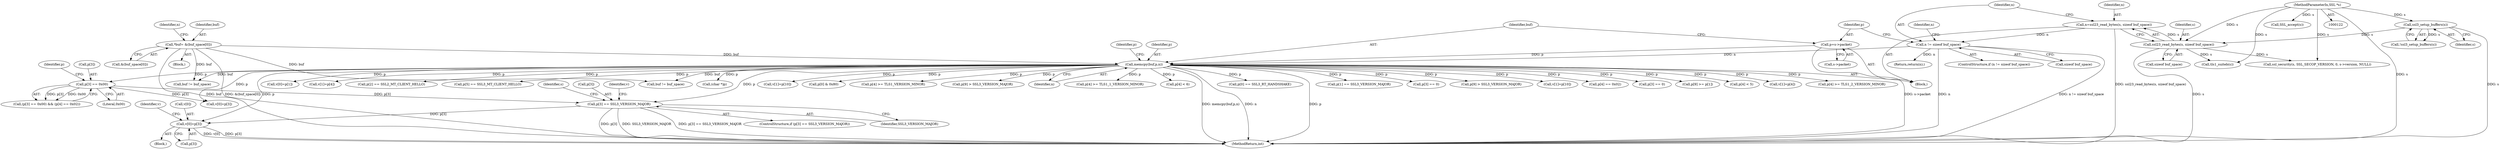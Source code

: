 digraph "0_openssl_280b1f1ad12131defcd986676a8fc9717aaa601b@pointer" {
"1000246" [label="(Call,p[3] == SSL3_VERSION_MAJOR)"];
"1000209" [label="(Call,p[3] == 0x00)"];
"1000190" [label="(Call,memcpy(buf,p,n))"];
"1000127" [label="(Call,*buf= &(buf_space[0]))"];
"1000185" [label="(Call,p=s->packet)"];
"1000179" [label="(Call,n != sizeof buf_space)"];
"1000172" [label="(Call,n=ssl23_read_bytes(s, sizeof buf_space))"];
"1000174" [label="(Call,ssl23_read_bytes(s, sizeof buf_space))"];
"1000169" [label="(Call,ssl3_setup_buffers(s))"];
"1000123" [label="(MethodParameterIn,SSL *s)"];
"1000252" [label="(Call,v[0]=p[3])"];
"1000247" [label="(Call,p[3])"];
"1000246" [label="(Call,p[3] == SSL3_VERSION_MAJOR)"];
"1000632" [label="(Call,(char *)p)"];
"1000209" [label="(Call,p[3] == 0x00)"];
"1000178" [label="(ControlStructure,if (n != sizeof buf_space))"];
"1000251" [label="(Block,)"];
"1000127" [label="(Call,*buf= &(buf_space[0]))"];
"1000220" [label="(Call,v[0]=p[3])"];
"1000479" [label="(Call,v[1]=p[10])"];
"1000213" [label="(Literal,0x00)"];
"1000186" [label="(Identifier,p)"];
"1000690" [label="(Call,tls1_suiteb(s))"];
"1000123" [label="(MethodParameterIn,SSL *s)"];
"1000196" [label="(Call,p[0] & 0x80)"];
"1000256" [label="(Call,p[3])"];
"1000267" [label="(Call,p[4] >= TLS1_VERSION_MINOR)"];
"1000487" [label="(Call,p[9] > SSL3_VERSION_MAJOR)"];
"1000193" [label="(Identifier,n)"];
"1000300" [label="(Call,p[4] >= TLS1_1_VERSION_MINOR)"];
"1000187" [label="(Call,s->packet)"];
"1000456" [label="(Call,p[4] < 6)"];
"1000405" [label="(Call,p[0] == SSL3_RT_HANDSHAKE)"];
"1000742" [label="(Call,buf != buf_space)"];
"1000208" [label="(Call,(p[3] == 0x00) && (p[4] == 0x02))"];
"1000185" [label="(Call,p=s->packet)"];
"1000129" [label="(Call,&(buf_space[0]))"];
"1000261" [label="(Identifier,v)"];
"1000411" [label="(Call,p[1] == SSL3_VERSION_MAJOR)"];
"1000168" [label="(Call,!ssl3_setup_buffers(s))"];
"1000253" [label="(Call,v[0])"];
"1000254" [label="(Identifier,v)"];
"1000451" [label="(Call,p[3] == 0)"];
"1000760" [label="(MethodReturn,int)"];
"1000191" [label="(Identifier,buf)"];
"1000468" [label="(Call,p[9] > SSL3_VERSION_MAJOR)"];
"1000498" [label="(Call,v[1]=p[10])"];
"1000192" [label="(Identifier,p)"];
"1000245" [label="(ControlStructure,if (p[3] == SSL3_VERSION_MAJOR))"];
"1000179" [label="(Call,n != sizeof buf_space)"];
"1000181" [label="(Call,sizeof buf_space)"];
"1000124" [label="(Block,)"];
"1000214" [label="(Call,p[4] == 0x02)"];
"1000174" [label="(Call,ssl23_read_bytes(s, sizeof buf_space))"];
"1000216" [label="(Identifier,p)"];
"1000170" [label="(Identifier,s)"];
"1000748" [label="(Call,SSL_accept(s))"];
"1000143" [label="(Identifier,n)"];
"1000424" [label="(Call,p[3] == 0)"];
"1000434" [label="(Call,p[9] >= p[1])"];
"1000752" [label="(Call,buf != buf_space)"];
"1000184" [label="(Identifier,n)"];
"1000687" [label="(Identifier,s)"];
"1000429" [label="(Call,p[4] < 5)"];
"1000190" [label="(Call,memcpy(buf,p,n))"];
"1000180" [label="(Identifier,n)"];
"1000227" [label="(Call,v[1]=p[4])"];
"1000275" [label="(Call,p[4] >= TLS1_2_VERSION_MINOR)"];
"1000442" [label="(Call,v[0]=p[1])"];
"1000169" [label="(Call,ssl3_setup_buffers(s))"];
"1000176" [label="(Call,sizeof buf_space)"];
"1000198" [label="(Identifier,p)"];
"1000259" [label="(Call,v[1]=p[4])"];
"1000173" [label="(Identifier,n)"];
"1000712" [label="(Call,ssl_security(s, SSL_SECOP_VERSION, 0, s->version, NULL))"];
"1000250" [label="(Identifier,SSL3_VERSION_MAJOR)"];
"1000172" [label="(Call,n=ssl23_read_bytes(s, sizeof buf_space))"];
"1000201" [label="(Call,p[2] == SSL2_MT_CLIENT_HELLO)"];
"1000175" [label="(Identifier,s)"];
"1000210" [label="(Call,p[3])"];
"1000417" [label="(Call,p[5] == SSL3_MT_CLIENT_HELLO)"];
"1000183" [label="(Return,return(n);)"];
"1000157" [label="(Block,)"];
"1000128" [label="(Identifier,buf)"];
"1000252" [label="(Call,v[0]=p[3])"];
"1000246" -> "1000245"  [label="AST: "];
"1000246" -> "1000250"  [label="CFG: "];
"1000247" -> "1000246"  [label="AST: "];
"1000250" -> "1000246"  [label="AST: "];
"1000254" -> "1000246"  [label="CFG: "];
"1000687" -> "1000246"  [label="CFG: "];
"1000246" -> "1000760"  [label="DDG: SSL3_VERSION_MAJOR"];
"1000246" -> "1000760"  [label="DDG: p[3] == SSL3_VERSION_MAJOR"];
"1000246" -> "1000760"  [label="DDG: p[3]"];
"1000209" -> "1000246"  [label="DDG: p[3]"];
"1000190" -> "1000246"  [label="DDG: p"];
"1000246" -> "1000252"  [label="DDG: p[3]"];
"1000209" -> "1000208"  [label="AST: "];
"1000209" -> "1000213"  [label="CFG: "];
"1000210" -> "1000209"  [label="AST: "];
"1000213" -> "1000209"  [label="AST: "];
"1000216" -> "1000209"  [label="CFG: "];
"1000208" -> "1000209"  [label="CFG: "];
"1000209" -> "1000208"  [label="DDG: p[3]"];
"1000209" -> "1000208"  [label="DDG: 0x00"];
"1000190" -> "1000209"  [label="DDG: p"];
"1000209" -> "1000220"  [label="DDG: p[3]"];
"1000190" -> "1000157"  [label="AST: "];
"1000190" -> "1000193"  [label="CFG: "];
"1000191" -> "1000190"  [label="AST: "];
"1000192" -> "1000190"  [label="AST: "];
"1000193" -> "1000190"  [label="AST: "];
"1000198" -> "1000190"  [label="CFG: "];
"1000190" -> "1000760"  [label="DDG: memcpy(buf,p,n)"];
"1000190" -> "1000760"  [label="DDG: n"];
"1000190" -> "1000760"  [label="DDG: p"];
"1000127" -> "1000190"  [label="DDG: buf"];
"1000185" -> "1000190"  [label="DDG: p"];
"1000179" -> "1000190"  [label="DDG: n"];
"1000190" -> "1000196"  [label="DDG: p"];
"1000190" -> "1000201"  [label="DDG: p"];
"1000190" -> "1000214"  [label="DDG: p"];
"1000190" -> "1000220"  [label="DDG: p"];
"1000190" -> "1000227"  [label="DDG: p"];
"1000190" -> "1000252"  [label="DDG: p"];
"1000190" -> "1000259"  [label="DDG: p"];
"1000190" -> "1000267"  [label="DDG: p"];
"1000190" -> "1000275"  [label="DDG: p"];
"1000190" -> "1000300"  [label="DDG: p"];
"1000190" -> "1000405"  [label="DDG: p"];
"1000190" -> "1000411"  [label="DDG: p"];
"1000190" -> "1000417"  [label="DDG: p"];
"1000190" -> "1000424"  [label="DDG: p"];
"1000190" -> "1000429"  [label="DDG: p"];
"1000190" -> "1000434"  [label="DDG: p"];
"1000190" -> "1000442"  [label="DDG: p"];
"1000190" -> "1000451"  [label="DDG: p"];
"1000190" -> "1000456"  [label="DDG: p"];
"1000190" -> "1000468"  [label="DDG: p"];
"1000190" -> "1000479"  [label="DDG: p"];
"1000190" -> "1000487"  [label="DDG: p"];
"1000190" -> "1000498"  [label="DDG: p"];
"1000190" -> "1000632"  [label="DDG: p"];
"1000190" -> "1000742"  [label="DDG: buf"];
"1000190" -> "1000752"  [label="DDG: buf"];
"1000127" -> "1000124"  [label="AST: "];
"1000127" -> "1000129"  [label="CFG: "];
"1000128" -> "1000127"  [label="AST: "];
"1000129" -> "1000127"  [label="AST: "];
"1000143" -> "1000127"  [label="CFG: "];
"1000127" -> "1000760"  [label="DDG: &(buf_space[0])"];
"1000127" -> "1000760"  [label="DDG: buf"];
"1000127" -> "1000742"  [label="DDG: buf"];
"1000127" -> "1000752"  [label="DDG: buf"];
"1000185" -> "1000157"  [label="AST: "];
"1000185" -> "1000187"  [label="CFG: "];
"1000186" -> "1000185"  [label="AST: "];
"1000187" -> "1000185"  [label="AST: "];
"1000191" -> "1000185"  [label="CFG: "];
"1000185" -> "1000760"  [label="DDG: s->packet"];
"1000179" -> "1000178"  [label="AST: "];
"1000179" -> "1000181"  [label="CFG: "];
"1000180" -> "1000179"  [label="AST: "];
"1000181" -> "1000179"  [label="AST: "];
"1000184" -> "1000179"  [label="CFG: "];
"1000186" -> "1000179"  [label="CFG: "];
"1000179" -> "1000760"  [label="DDG: n != sizeof buf_space"];
"1000179" -> "1000760"  [label="DDG: n"];
"1000172" -> "1000179"  [label="DDG: n"];
"1000179" -> "1000183"  [label="DDG: n"];
"1000172" -> "1000157"  [label="AST: "];
"1000172" -> "1000174"  [label="CFG: "];
"1000173" -> "1000172"  [label="AST: "];
"1000174" -> "1000172"  [label="AST: "];
"1000180" -> "1000172"  [label="CFG: "];
"1000172" -> "1000760"  [label="DDG: ssl23_read_bytes(s, sizeof buf_space)"];
"1000174" -> "1000172"  [label="DDG: s"];
"1000174" -> "1000176"  [label="CFG: "];
"1000175" -> "1000174"  [label="AST: "];
"1000176" -> "1000174"  [label="AST: "];
"1000174" -> "1000760"  [label="DDG: s"];
"1000169" -> "1000174"  [label="DDG: s"];
"1000123" -> "1000174"  [label="DDG: s"];
"1000174" -> "1000690"  [label="DDG: s"];
"1000174" -> "1000712"  [label="DDG: s"];
"1000169" -> "1000168"  [label="AST: "];
"1000169" -> "1000170"  [label="CFG: "];
"1000170" -> "1000169"  [label="AST: "];
"1000168" -> "1000169"  [label="CFG: "];
"1000169" -> "1000760"  [label="DDG: s"];
"1000169" -> "1000168"  [label="DDG: s"];
"1000123" -> "1000169"  [label="DDG: s"];
"1000123" -> "1000122"  [label="AST: "];
"1000123" -> "1000760"  [label="DDG: s"];
"1000123" -> "1000690"  [label="DDG: s"];
"1000123" -> "1000712"  [label="DDG: s"];
"1000123" -> "1000748"  [label="DDG: s"];
"1000252" -> "1000251"  [label="AST: "];
"1000252" -> "1000256"  [label="CFG: "];
"1000253" -> "1000252"  [label="AST: "];
"1000256" -> "1000252"  [label="AST: "];
"1000261" -> "1000252"  [label="CFG: "];
"1000252" -> "1000760"  [label="DDG: v[0]"];
"1000252" -> "1000760"  [label="DDG: p[3]"];
}
